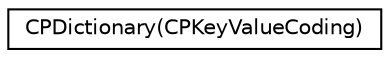 digraph "Graphical Class Hierarchy"
{
  edge [fontname="Helvetica",fontsize="10",labelfontname="Helvetica",labelfontsize="10"];
  node [fontname="Helvetica",fontsize="10",shape=record];
  rankdir="LR";
  Node1 [label="CPDictionary(CPKeyValueCoding)",height=0.2,width=0.4,color="black", fillcolor="white", style="filled",URL="$category_c_p_dictionary_07_c_p_key_value_coding_08.html"];
}

